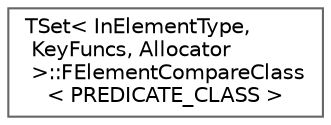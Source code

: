 digraph "Graphical Class Hierarchy"
{
 // INTERACTIVE_SVG=YES
 // LATEX_PDF_SIZE
  bgcolor="transparent";
  edge [fontname=Helvetica,fontsize=10,labelfontname=Helvetica,labelfontsize=10];
  node [fontname=Helvetica,fontsize=10,shape=box,height=0.2,width=0.4];
  rankdir="LR";
  Node0 [id="Node000000",label="TSet\< InElementType,\l KeyFuncs, Allocator\l \>::FElementCompareClass\l\< PREDICATE_CLASS \>",height=0.2,width=0.4,color="grey40", fillcolor="white", style="filled",URL="$d3/d2b/classTSet_1_1FElementCompareClass.html",tooltip="Extracts the element value from the set's element structure and passes it to the user provided compar..."];
}

